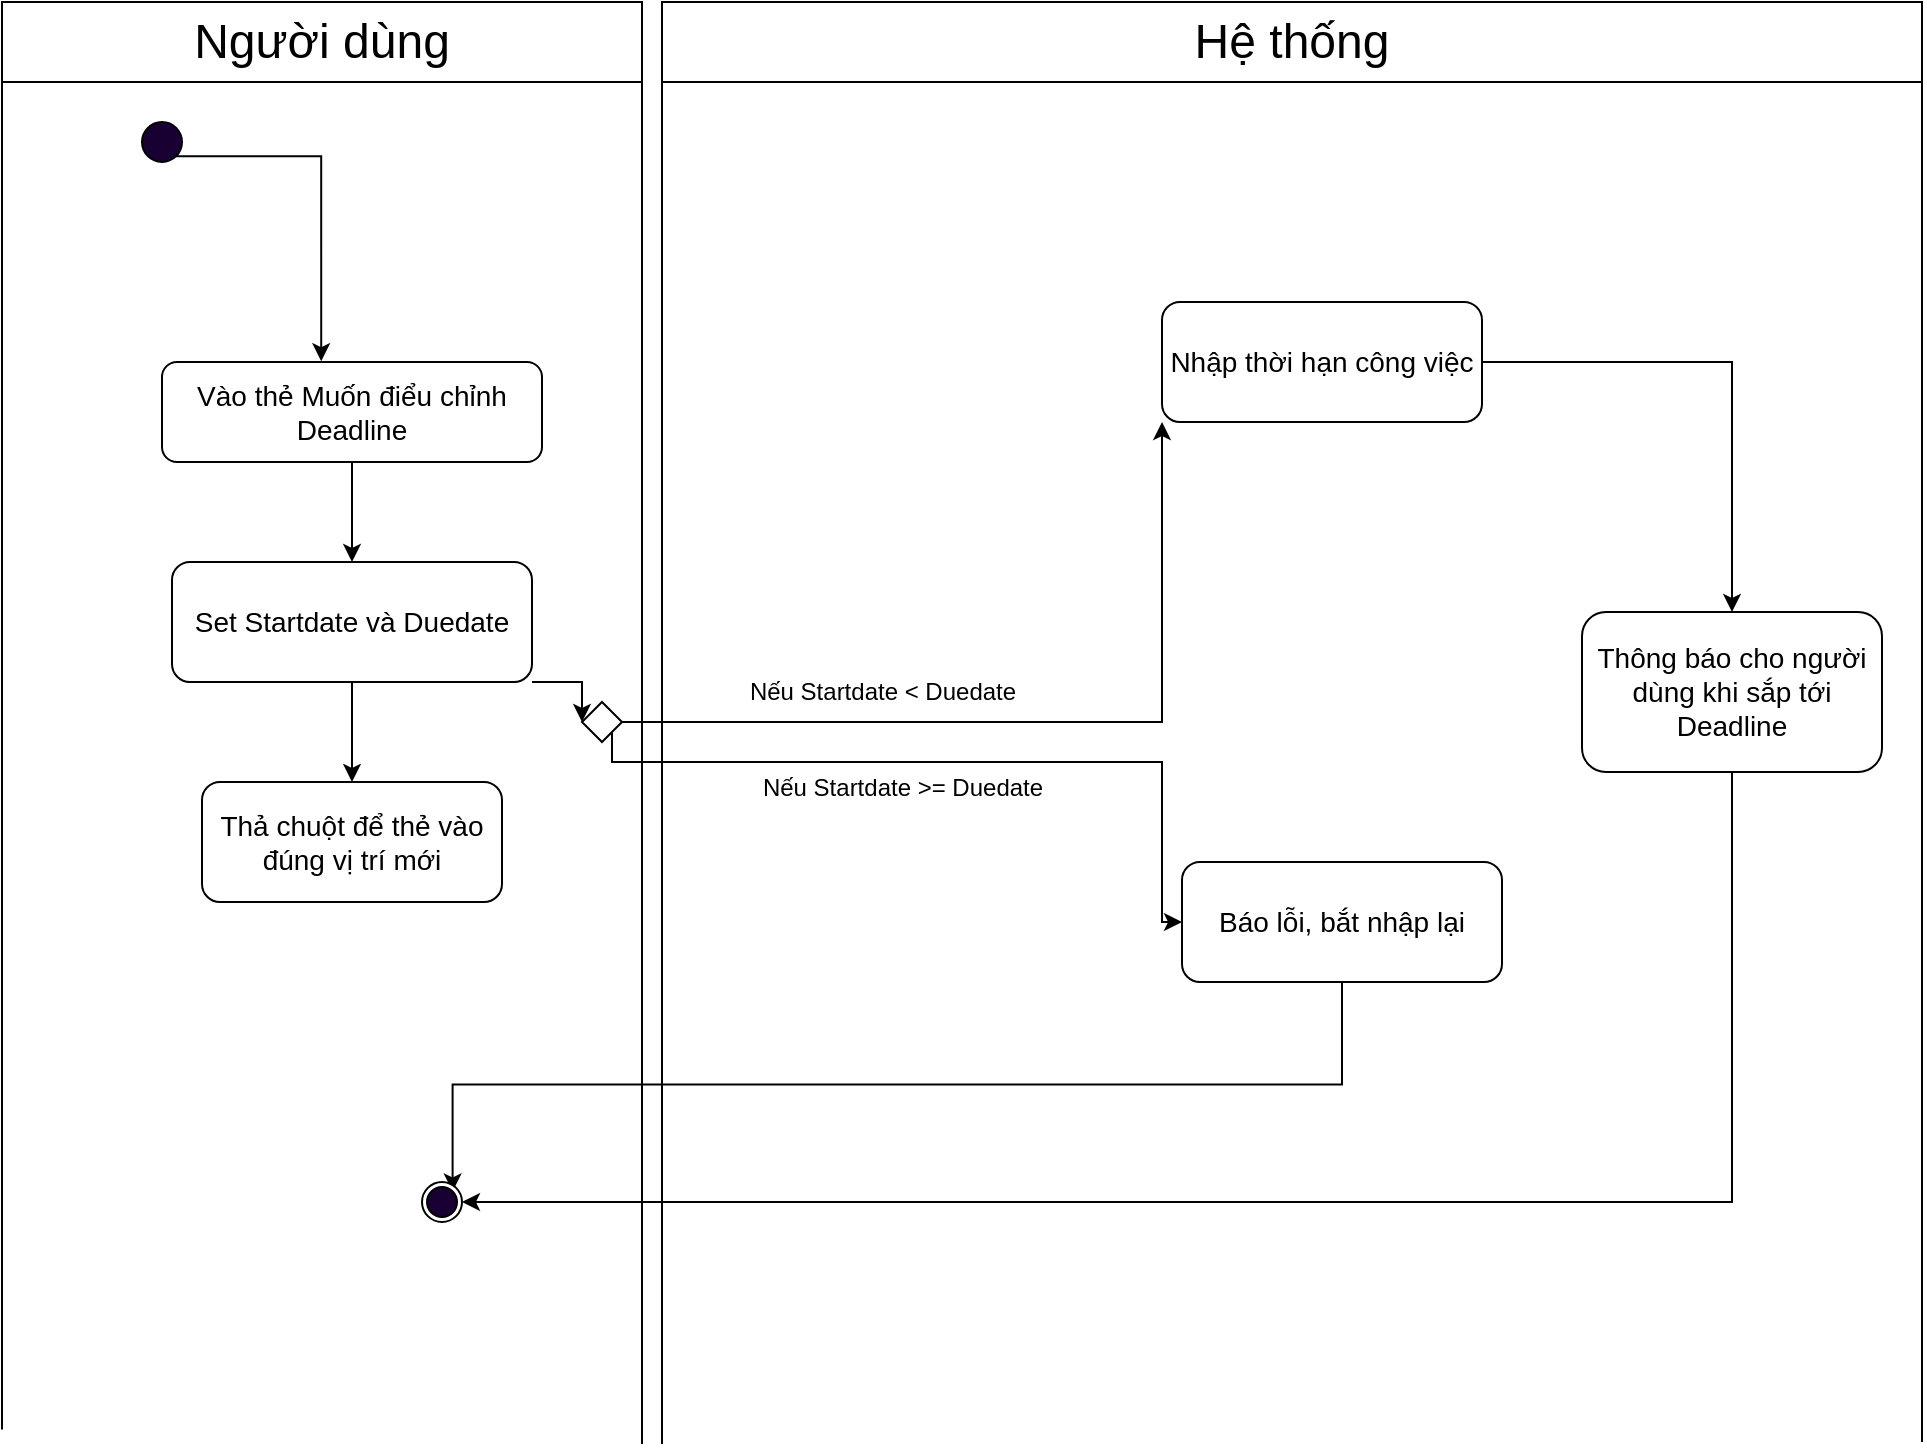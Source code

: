 <mxfile version="22.1.11" type="github">
  <diagram name="Trang-1" id="AcVtAO3Qs_WN3vibmsXU">
    <mxGraphModel dx="2345" dy="614" grid="1" gridSize="10" guides="1" tooltips="1" connect="1" arrows="1" fold="1" page="1" pageScale="1" pageWidth="827" pageHeight="1169" math="0" shadow="0">
      <root>
        <mxCell id="0" />
        <mxCell id="1" parent="0" />
        <mxCell id="EWI-miqf3V9yTWcHw-8f-1" value="" style="endArrow=none;html=1;rounded=0;" edge="1" parent="1">
          <mxGeometry width="50" height="50" relative="1" as="geometry">
            <mxPoint x="80" y="80" as="sourcePoint" />
            <mxPoint x="-240" y="80" as="targetPoint" />
          </mxGeometry>
        </mxCell>
        <mxCell id="EWI-miqf3V9yTWcHw-8f-2" value="" style="endArrow=none;html=1;rounded=0;" edge="1" parent="1">
          <mxGeometry width="50" height="50" relative="1" as="geometry">
            <mxPoint x="90" y="80" as="sourcePoint" />
            <mxPoint x="720" y="80" as="targetPoint" />
          </mxGeometry>
        </mxCell>
        <mxCell id="EWI-miqf3V9yTWcHw-8f-3" value="" style="endArrow=none;html=1;rounded=0;" edge="1" parent="1">
          <mxGeometry width="50" height="50" relative="1" as="geometry">
            <mxPoint x="80" y="800.941" as="sourcePoint" />
            <mxPoint x="80" y="80" as="targetPoint" />
          </mxGeometry>
        </mxCell>
        <mxCell id="EWI-miqf3V9yTWcHw-8f-4" value="" style="endArrow=none;html=1;rounded=0;" edge="1" parent="1">
          <mxGeometry width="50" height="50" relative="1" as="geometry">
            <mxPoint x="-240" y="793.765" as="sourcePoint" />
            <mxPoint x="-240" y="80" as="targetPoint" />
          </mxGeometry>
        </mxCell>
        <mxCell id="EWI-miqf3V9yTWcHw-8f-5" value="" style="endArrow=none;html=1;rounded=0;" edge="1" parent="1">
          <mxGeometry width="50" height="50" relative="1" as="geometry">
            <mxPoint x="720" y="800" as="sourcePoint" />
            <mxPoint x="720" y="80" as="targetPoint" />
          </mxGeometry>
        </mxCell>
        <mxCell id="EWI-miqf3V9yTWcHw-8f-6" value="" style="endArrow=none;html=1;rounded=0;" edge="1" parent="1">
          <mxGeometry width="50" height="50" relative="1" as="geometry">
            <mxPoint x="90" y="800.941" as="sourcePoint" />
            <mxPoint x="90" y="80" as="targetPoint" />
          </mxGeometry>
        </mxCell>
        <mxCell id="EWI-miqf3V9yTWcHw-8f-7" value="" style="endArrow=none;html=1;rounded=0;" edge="1" parent="1">
          <mxGeometry width="50" height="50" relative="1" as="geometry">
            <mxPoint x="90" y="120" as="sourcePoint" />
            <mxPoint x="720" y="120" as="targetPoint" />
          </mxGeometry>
        </mxCell>
        <mxCell id="EWI-miqf3V9yTWcHw-8f-8" value="" style="endArrow=none;html=1;rounded=0;" edge="1" parent="1">
          <mxGeometry width="50" height="50" relative="1" as="geometry">
            <mxPoint x="80" y="120" as="sourcePoint" />
            <mxPoint x="-240" y="120" as="targetPoint" />
          </mxGeometry>
        </mxCell>
        <mxCell id="EWI-miqf3V9yTWcHw-8f-9" style="edgeStyle=orthogonalEdgeStyle;rounded=0;orthogonalLoop=1;jettySize=auto;html=1;exitX=0.5;exitY=1;exitDx=0;exitDy=0;entryX=0.5;entryY=0;entryDx=0;entryDy=0;" edge="1" parent="1" source="EWI-miqf3V9yTWcHw-8f-10" target="EWI-miqf3V9yTWcHw-8f-16">
          <mxGeometry relative="1" as="geometry" />
        </mxCell>
        <mxCell id="EWI-miqf3V9yTWcHw-8f-10" value="&lt;span style=&quot;font-size: 14px;&quot;&gt;Vào thẻ Muốn điểu chỉnh Deadline&lt;/span&gt;" style="rounded=1;whiteSpace=wrap;html=1;" vertex="1" parent="1">
          <mxGeometry x="-160" y="260" width="190" height="50" as="geometry" />
        </mxCell>
        <mxCell id="EWI-miqf3V9yTWcHw-8f-11" value="&lt;font style=&quot;font-size: 24px;&quot;&gt;Hệ thống&lt;/font&gt;" style="rounded=0;whiteSpace=wrap;html=1;" vertex="1" parent="1">
          <mxGeometry x="90" y="80" width="630" height="40" as="geometry" />
        </mxCell>
        <mxCell id="EWI-miqf3V9yTWcHw-8f-12" value="&lt;font style=&quot;font-size: 24px;&quot;&gt;Người dùng&lt;/font&gt;" style="rounded=0;whiteSpace=wrap;html=1;" vertex="1" parent="1">
          <mxGeometry x="-240" y="80" width="320" height="40" as="geometry" />
        </mxCell>
        <mxCell id="EWI-miqf3V9yTWcHw-8f-13" value="" style="ellipse;whiteSpace=wrap;html=1;aspect=fixed;fillColor=#190033;" vertex="1" parent="1">
          <mxGeometry x="-170" y="140" width="20" height="20" as="geometry" />
        </mxCell>
        <mxCell id="EWI-miqf3V9yTWcHw-8f-14" style="edgeStyle=orthogonalEdgeStyle;rounded=0;orthogonalLoop=1;jettySize=auto;html=1;exitX=1;exitY=1;exitDx=0;exitDy=0;entryX=0.419;entryY=-0.008;entryDx=0;entryDy=0;entryPerimeter=0;" edge="1" parent="1" source="EWI-miqf3V9yTWcHw-8f-13" target="EWI-miqf3V9yTWcHw-8f-10">
          <mxGeometry relative="1" as="geometry">
            <Array as="points">
              <mxPoint x="-80" y="157" />
            </Array>
          </mxGeometry>
        </mxCell>
        <mxCell id="EWI-miqf3V9yTWcHw-8f-15" style="edgeStyle=orthogonalEdgeStyle;rounded=0;orthogonalLoop=1;jettySize=auto;html=1;exitX=0.5;exitY=1;exitDx=0;exitDy=0;entryX=0.5;entryY=0;entryDx=0;entryDy=0;" edge="1" parent="1" source="EWI-miqf3V9yTWcHw-8f-16" target="EWI-miqf3V9yTWcHw-8f-20">
          <mxGeometry relative="1" as="geometry" />
        </mxCell>
        <mxCell id="EWI-miqf3V9yTWcHw-8f-27" style="edgeStyle=orthogonalEdgeStyle;rounded=0;orthogonalLoop=1;jettySize=auto;html=1;exitX=1;exitY=1;exitDx=0;exitDy=0;entryX=0;entryY=0.5;entryDx=0;entryDy=0;" edge="1" parent="1" source="EWI-miqf3V9yTWcHw-8f-16" target="EWI-miqf3V9yTWcHw-8f-26">
          <mxGeometry relative="1" as="geometry" />
        </mxCell>
        <mxCell id="EWI-miqf3V9yTWcHw-8f-16" value="&lt;font style=&quot;font-size: 14px;&quot;&gt;Set Startdate và Duedate&lt;/font&gt;" style="rounded=1;whiteSpace=wrap;html=1;" vertex="1" parent="1">
          <mxGeometry x="-155" y="360" width="180" height="60" as="geometry" />
        </mxCell>
        <mxCell id="EWI-miqf3V9yTWcHw-8f-34" style="edgeStyle=orthogonalEdgeStyle;rounded=0;orthogonalLoop=1;jettySize=auto;html=1;exitX=1;exitY=0.5;exitDx=0;exitDy=0;" edge="1" parent="1" source="EWI-miqf3V9yTWcHw-8f-18" target="EWI-miqf3V9yTWcHw-8f-33">
          <mxGeometry relative="1" as="geometry" />
        </mxCell>
        <mxCell id="EWI-miqf3V9yTWcHw-8f-18" value="&lt;span style=&quot;font-size: 14px;&quot;&gt;Nhập thời hạn công việc&lt;/span&gt;" style="rounded=1;whiteSpace=wrap;html=1;" vertex="1" parent="1">
          <mxGeometry x="340" y="230" width="160" height="60" as="geometry" />
        </mxCell>
        <mxCell id="EWI-miqf3V9yTWcHw-8f-20" value="&lt;font style=&quot;font-size: 14px;&quot;&gt;Thả chuột để thẻ vào đúng vị trí mới&lt;/font&gt;" style="rounded=1;whiteSpace=wrap;html=1;" vertex="1" parent="1">
          <mxGeometry x="-140" y="470" width="150" height="60" as="geometry" />
        </mxCell>
        <mxCell id="EWI-miqf3V9yTWcHw-8f-36" style="edgeStyle=orthogonalEdgeStyle;rounded=0;orthogonalLoop=1;jettySize=auto;html=1;exitX=0.5;exitY=1;exitDx=0;exitDy=0;entryX=1;entryY=0;entryDx=0;entryDy=0;" edge="1" parent="1" source="EWI-miqf3V9yTWcHw-8f-23" target="EWI-miqf3V9yTWcHw-8f-25">
          <mxGeometry relative="1" as="geometry" />
        </mxCell>
        <mxCell id="EWI-miqf3V9yTWcHw-8f-23" value="&lt;font style=&quot;font-size: 14px;&quot;&gt;Báo lỗi, bắt nhập lại&lt;/font&gt;" style="rounded=1;whiteSpace=wrap;html=1;" vertex="1" parent="1">
          <mxGeometry x="350" y="510" width="160" height="60" as="geometry" />
        </mxCell>
        <mxCell id="EWI-miqf3V9yTWcHw-8f-24" value="" style="ellipse;whiteSpace=wrap;html=1;aspect=fixed;" vertex="1" parent="1">
          <mxGeometry x="-30" y="670" width="20" height="20" as="geometry" />
        </mxCell>
        <mxCell id="EWI-miqf3V9yTWcHw-8f-25" value="" style="ellipse;whiteSpace=wrap;html=1;aspect=fixed;fillColor=#190033;" vertex="1" parent="1">
          <mxGeometry x="-27.5" y="672.5" width="15" height="15" as="geometry" />
        </mxCell>
        <mxCell id="EWI-miqf3V9yTWcHw-8f-28" style="edgeStyle=orthogonalEdgeStyle;rounded=0;orthogonalLoop=1;jettySize=auto;html=1;exitX=1;exitY=0;exitDx=0;exitDy=0;entryX=0;entryY=1;entryDx=0;entryDy=0;" edge="1" parent="1" source="EWI-miqf3V9yTWcHw-8f-26" target="EWI-miqf3V9yTWcHw-8f-18">
          <mxGeometry relative="1" as="geometry">
            <Array as="points">
              <mxPoint x="65" y="440" />
              <mxPoint x="340" y="440" />
            </Array>
          </mxGeometry>
        </mxCell>
        <mxCell id="EWI-miqf3V9yTWcHw-8f-30" style="edgeStyle=orthogonalEdgeStyle;rounded=0;orthogonalLoop=1;jettySize=auto;html=1;exitX=1;exitY=1;exitDx=0;exitDy=0;entryX=0;entryY=0.5;entryDx=0;entryDy=0;" edge="1" parent="1" source="EWI-miqf3V9yTWcHw-8f-26" target="EWI-miqf3V9yTWcHw-8f-23">
          <mxGeometry relative="1" as="geometry">
            <Array as="points">
              <mxPoint x="65" y="460" />
              <mxPoint x="340" y="460" />
            </Array>
          </mxGeometry>
        </mxCell>
        <mxCell id="EWI-miqf3V9yTWcHw-8f-26" value="" style="rhombus;whiteSpace=wrap;html=1;" vertex="1" parent="1">
          <mxGeometry x="50" y="430" width="20" height="20" as="geometry" />
        </mxCell>
        <mxCell id="EWI-miqf3V9yTWcHw-8f-29" value="Nếu Startdate &amp;lt; Duedate" style="text;html=1;align=center;verticalAlign=middle;resizable=0;points=[];autosize=1;strokeColor=none;fillColor=none;" vertex="1" parent="1">
          <mxGeometry x="120" y="410" width="160" height="30" as="geometry" />
        </mxCell>
        <mxCell id="EWI-miqf3V9yTWcHw-8f-31" value="Nếu Startdate &amp;gt;= Duedate" style="text;html=1;align=center;verticalAlign=middle;resizable=0;points=[];autosize=1;strokeColor=none;fillColor=none;" vertex="1" parent="1">
          <mxGeometry x="130" y="458" width="160" height="30" as="geometry" />
        </mxCell>
        <mxCell id="EWI-miqf3V9yTWcHw-8f-35" style="edgeStyle=orthogonalEdgeStyle;rounded=0;orthogonalLoop=1;jettySize=auto;html=1;exitX=0.5;exitY=1;exitDx=0;exitDy=0;entryX=1;entryY=0.5;entryDx=0;entryDy=0;" edge="1" parent="1" source="EWI-miqf3V9yTWcHw-8f-33" target="EWI-miqf3V9yTWcHw-8f-24">
          <mxGeometry relative="1" as="geometry" />
        </mxCell>
        <mxCell id="EWI-miqf3V9yTWcHw-8f-33" value="&lt;font style=&quot;font-size: 14px;&quot;&gt;Thông báo cho người dùng khi sắp tới Deadline&lt;/font&gt;" style="rounded=1;whiteSpace=wrap;html=1;" vertex="1" parent="1">
          <mxGeometry x="550" y="385" width="150" height="80" as="geometry" />
        </mxCell>
      </root>
    </mxGraphModel>
  </diagram>
</mxfile>
